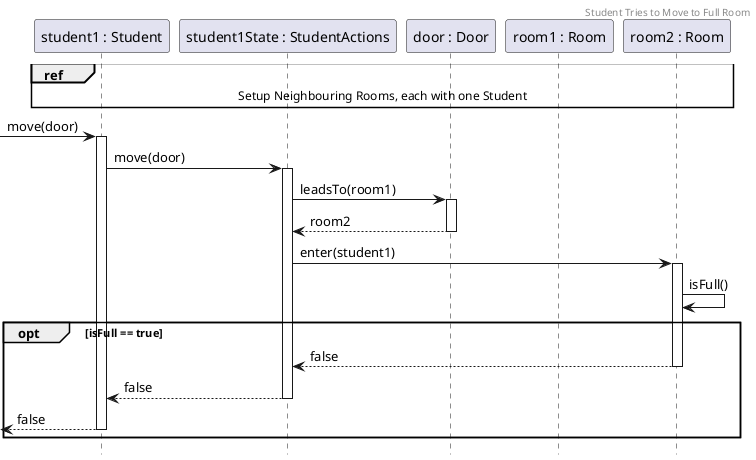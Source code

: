 @startuml RoomSplitWithEffects
header Student Tries to Move to Full Room
hide footbox

participant S1 as "student1 : Student"
participant S1S as "student1State : StudentActions"
participant D as "door : Door"
participant R1 as "room1 : Room"
participant R2 as "room2 : Room"
ref over S1, R2 : Setup Neighbouring Rooms, each with one Student
-> S1 ++: move(door)
S1 -> S1S ++: move(door)
S1S -> D ++: leadsTo(room1)
return room2
S1S -> R2 ++ : enter(student1)
R2 -> R2 : isFull()
opt isFull == true
    return false
    return false
    return false
end


@enduml

